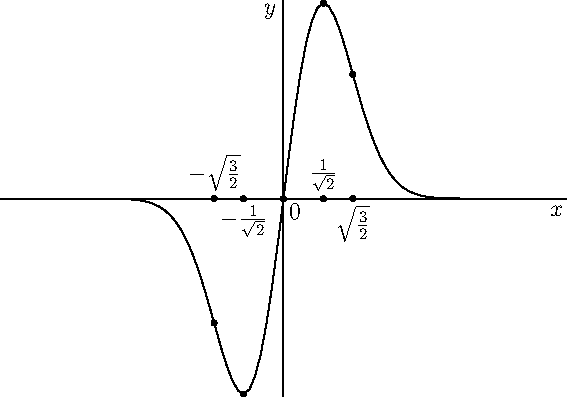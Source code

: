 size(10cm,7cm,IgnoreAspect);
import graph; 
xaxis("$x$");
yaxis("$y$");
real f(real x) {return x*exp(-x^2);}
draw(graph(f,-5,5));
dot("$-\sqrt{\frac{3}{2}}$",(-1.225,0),N);
dot("$\sqrt{\frac{3}{2}}$",(1.225,0),S);
dot("$-\frac{1}{\sqrt{2}}$",(-0.707,0),S);
dot("$\frac{1}{\sqrt{2}}$",(0.707,0),N);
dot((-0.707,-0.429));
dot((0.707,0.429));
dot((1.225,0.273));
dot((-1.225,-0.273));
dot("$0$",(0,0),SE);
